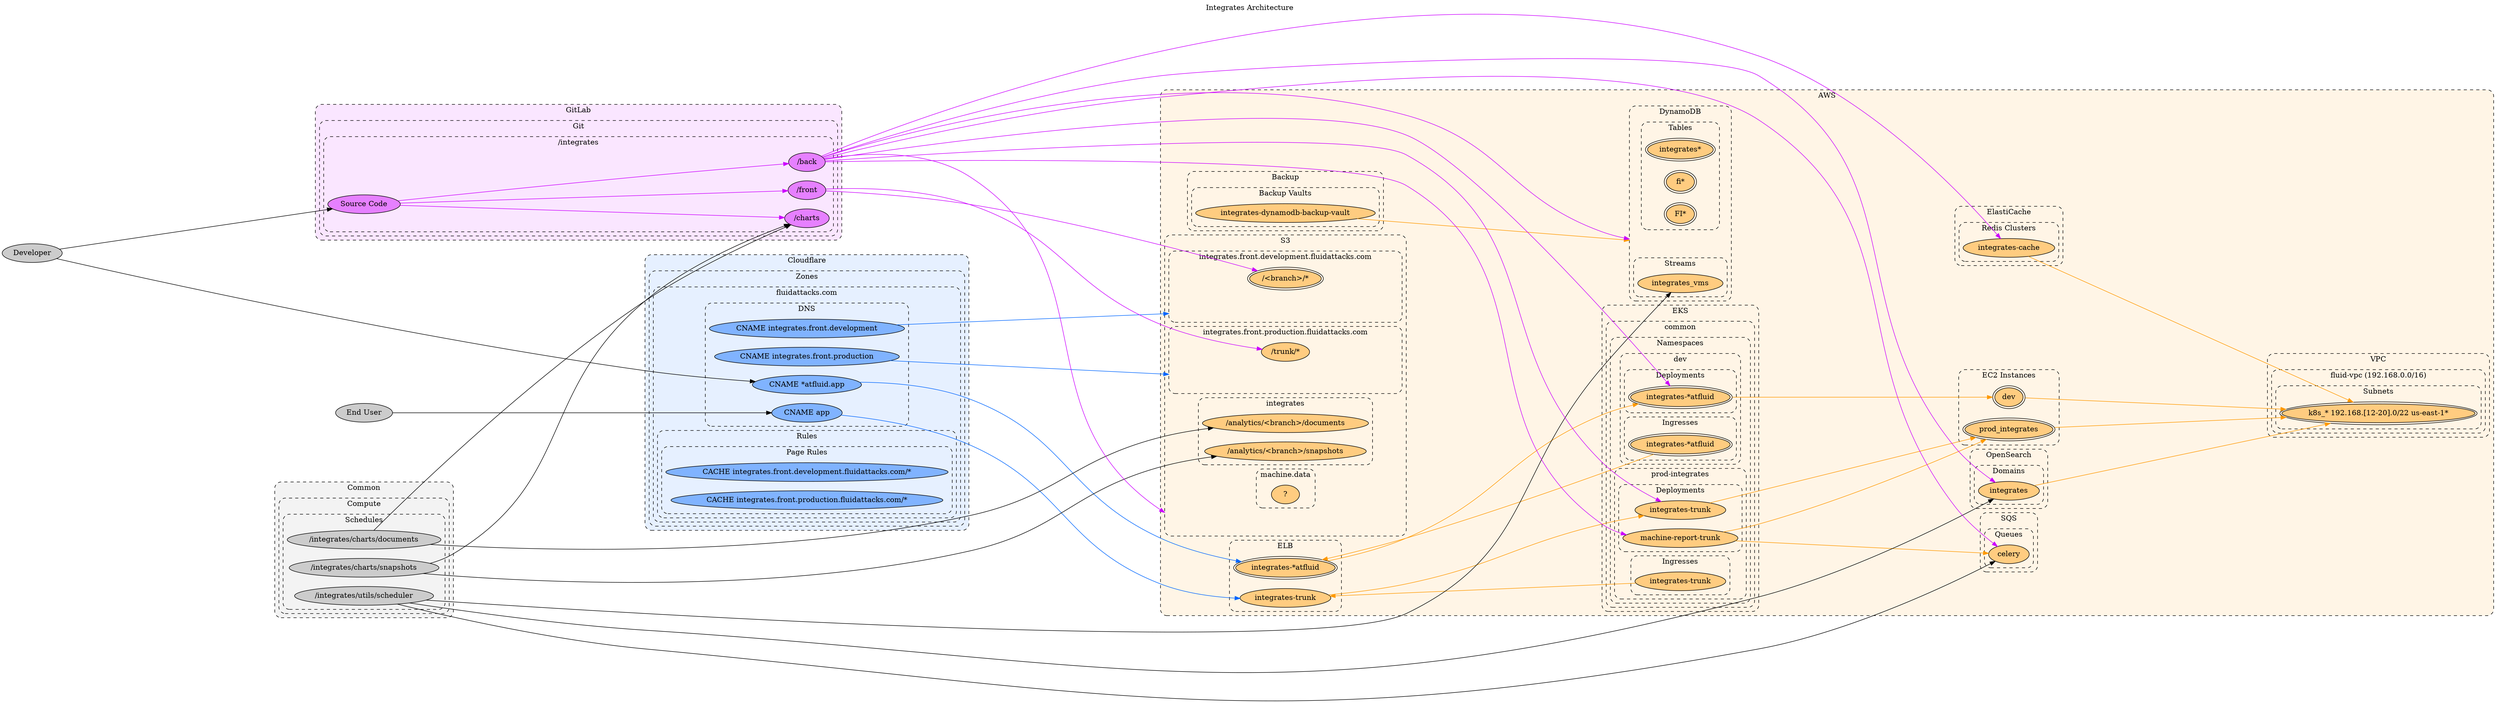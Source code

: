 // SPDX-FileCopyrightText: 2022 Fluid Attacks <development@fluidattacks.com>
//
// SPDX-License-Identifier: MPL-2.0

digraph integates {
  label="Integrates Architecture"
  labelloc="t"
  compound="true"
  rankdir="LR"
  ranksep="6.0"
  scale="scalexy"

  node[style="filled"]
  graph[style="dashed,rounded"]

  subgraph cluster_aws {
    label="AWS"
    bgcolor="0.1 0.1 1.0"
    node[fillcolor="0.1 0.5 1.0"]

    subgraph cluster_aws_backup {
      label="Backup"

      subgraph cluster_aws_backup_vaults {
        label="Backup Vaults"

        aws_backup_vaults_integrates_dynamodb_backup_vault[label="integrates-dynamodb-backup-vault"]
      }
    }

    subgraph cluster_aws_dynamodb {
      label="DynamoDB"

      cluster_aws_dynamodb[label="" style="invis"]

      subgraph cluster_aws_dynamodb_tables {
        label="Tables"

        aws_dynamodb_tables_integrates[label="integrates*" peripheries="2"]
        aws_dynamodb_tables_fi[label="fi*" peripheries="2"]
        aws_dynamodb_tables_FI[label="FI*" peripheries="2"]
      }

      subgraph cluster_aws_dynamodb_streams {
        label="Streams"

        aws_dynamodb_streams_integrates[label="integrates_vms"]
      }
    }

    subgraph cluster_aws_ec2 {
      label="EC2 Instances"

      aws_ec2_dev[label="dev" peripheries="2"]
      aws_ec2_prod_integrates[label="prod_integrates" peripheries="2"]
    }

    subgraph cluster_aws_ec2_elb {
      label="ELB"

      aws_ec2_elb_prod[label="integrates-trunk"]
      aws_ec2_elb_dev[label="integrates-*atfluid" peripheries="2"]
    }

    // certain api calls -> batch /integrates/jobs/execute_machine
    // schedulers requeue_actions -> batch /integrates/jobs/execute_machine
    // schedulers review_machine_executions -> batch /integrates/jobs/execute_machine

    // /integrates/jobs/execute_machine
    //    submit_task --execution-id
    //      -> submits process-machine-result to celery queue (upload vulns in sarifs)

    //    finish_execution
    //    start_execution
    //    start_execution

    subgraph cluster_aws_eks {
      label="EKS"

      subgraph cluster_aws_eks_common {
        label="common"

        subgraph cluster_aws_eks_common_namespaces {
          label="Namespaces"

          subgraph cluster_aws_eks_common_namespaces_dev {
            label="dev"

            subgraph cluster_aws_eks_common_namespaces_dev_deployments {
              label="Deployments"

              aws_eks_common_namespaces_dev_deployments_integrates_atfluid[label="integrates-*atfluid" peripheries="2"]
            }

            subgraph cluster_aws_eks_common_namespaces_dev_ingress {
              label="Ingresses"

              aws_eks_common_namespaces_dev_ingress_dev[label="integrates-*atfluid" peripheries="2"]
            }
          }

          subgraph cluster_aws_eks_common_namespaces_prod_integrates {
            label="prod-integrates"

            subgraph cluster_aws_eks_common_namespaces_prod_integrates_deployments {
              label="Deployments"

              aws_eks_common_namespaces_prod_integrates_deployments_integrates_trunk[label="integrates-trunk"]
              aws_eks_common_namespaces_prod_integrates_deployments_machine_report_trunk[label="machine-report-trunk"]
            }

            subgraph cluster_aws_eks_common_namespaces_prod_integrates_ingress {
              label="Ingresses"

              aws_eks_common_namespaces_prod_integrates_ingress_integrates_trunk[label="integrates-trunk"]
            }
          }
        }
      }
    }

    subgraph cluster_aws_elasticache {
      label="ElastiCache"

      subgraph cluster_aws_elasticache_redis_clusters {
        label="Redis Clusters"

        aws_elasticache_redis_clusters_integrates_cache[label="integrates-cache"]
      }
    }

    subgraph cluster_aws_opensearch {
      label="OpenSearch"

      subgraph cluster_aws_opensearch_domains {
        label="Domains"

        aws_opensearch_domains_integrates[label="integrates"]
      }
    }

    subgraph cluster_aws_s3 {
      label="S3"

      cluster_aws_s3[label="" style="invis"]

      subgraph cluster_aws_s3_integrates {
        label="integrates"

        aws_s3_integrates_analytics_branch_documents[label="/analytics/<branch>/documents"]
        aws_s3_integrates_analytics_branch_snapshots[label="/analytics/<branch>/snapshots"]
      }

      subgraph cluster_aws_s3_integrates_front_dev {
        label="integrates.front.development.fluidattacks.com"

        cluster_aws_s3_integrates_front_dev[label="" style="invis" width="6.0"]
        aws_s3_integrates_front_dev_atfluid[label="/<branch>/*" peripheries="2"]
      }

      subgraph cluster_aws_s3_integrates_front_prod {
        label="integrates.front.production.fluidattacks.com"

        cluster_aws_s3_integrates_front_prod[label="" style="invis" width="6.0"]
        aws_s3_integrates_front_production_trunk[label="/trunk/*"]
      }

      subgraph cluster_aws_s3_machine_data {
        label="machine.data"

        aws_s3_machine_data[label="?"]
      }
    }

    subgraph cluster_aws_sqs {
      label="SQS"

      subgraph cluster_aws_sqs_queues {
        label="Queues"

        aws_sqs_queues_celery[label="celery"]
      }
    }

    subgraph cluster_aws_vpc {
      label="VPC"

      subgraph cluster_aws_vpc_fluid_vpc {
        label="fluid-vpc (192.168.0.0/16)"

        subgraph cluster_aws_vpc_fluid_vpc_subnets {
          label="Subnets"

          cluster_aws_vpc_fluid_vpc_subnets_k8s[label="k8s_* 192.168.[12-20].0/22 us-east-1*" peripheries="2"]
        }
      }
    }
  }

  subgraph cluster_cloudflare {
    label="Cloudflare"
    bgcolor="0.6 0.1 1.0"
    node[fillcolor="0.6 0.5 1.0"]

    subgraph cluster_cloudflare_zones {
      label="Zones"

      subgraph cluster_cloudflare_zone_fluidattacks_com {
        label="fluidattacks.com"

        subgraph cluster_cloudflare_zone_fluidattacks_com_dns {
          label="DNS"

          cloudflare_zone_fluidattacks_com_dns_cname_app[label="CNAME app"]
          cloudflare_zone_fluidattacks_com_dns_cname_atfluid_app[label="CNAME *atfluid.app"]
          cloudflare_zone_fluidattacks_com_dns_cname_integrates_front_development[label="CNAME integrates.front.development"]
          cloudflare_zone_fluidattacks_com_dns_cname_integrates_front_production[label="CNAME integrates.front.production"]
        }

        subgraph cluster_cloudflare_zone_fluidattacks_com_rules {
          label="Rules"

          subgraph cluster_cloudflare_zone_fluidattacks_com_page_rules {
            label="Page Rules"

            cloudflare_zone_fluidattacks_com_page_rules_integrates_front_dev[label="CACHE integrates.front.development.fluidattacks.com/*"]
            cloudflare_zone_fluidattacks_com_page_rules_integrates_front_prod[label="CACHE integrates.front.production.fluidattacks.com/*"]
          }
        }
      }
    }
  }

  subgraph cluster_common {
    label="Common"
    bgcolor="0.0 0.0 0.95"
    node[fillcolor="0.0 0.0 0.8"]

    subgraph cluster_common_compute {
      label="Compute"

      subgraph cluster_common_compute_schedules {
        label="Schedules"

        common_compute_schedules_integrates_charts_documents[label="/integrates/charts/documents"]
        common_compute_schedules_integrates_charts_snapshots[label="/integrates/charts/snapshots"]
        common_compute_schedules_integrates_utils_scheduler[label="/integrates/utils/scheduler"]
      }
    }
  }

  subgraph cluster_gitlab {
    label="GitLab"
    bgcolor="0.8 0.1 1.0"
    node[fillcolor="0.8 0.5 1.0"]

    subgraph cluster_gitlab_git {
      label="Git"

      subgraph cluster_gitlab_integrates {
        label="/integrates"

        gitlab_integrates[label="Source Code"]
        gitlab_integrates_back[label="/back"]
        gitlab_integrates_charts[label="/charts"]
        gitlab_integrates_front[label="/front"]
      }
    }
  }

  edge[color="0.1 1.0 1.0"]
  aws_ec2_elb_dev -> aws_eks_common_namespaces_dev_deployments_integrates_atfluid[]
  aws_ec2_elb_prod -> aws_eks_common_namespaces_prod_integrates_deployments_integrates_trunk[]
  aws_eks_common_namespaces_dev_ingress_dev -> aws_ec2_elb_dev[]
  aws_eks_common_namespaces_prod_integrates_ingress_integrates_trunk -> aws_ec2_elb_prod[]
  aws_ec2_dev -> cluster_aws_vpc_fluid_vpc_subnets_k8s[]
  aws_ec2_prod_integrates -> cluster_aws_vpc_fluid_vpc_subnets_k8s[]
  aws_backup_vaults_integrates_dynamodb_backup_vault -> cluster_aws_dynamodb[lhead="cluster_aws_dynamodb"]
  aws_eks_common_namespaces_dev_deployments_integrates_atfluid -> aws_ec2_dev[]
  aws_eks_common_namespaces_prod_integrates_deployments_integrates_trunk -> aws_ec2_prod_integrates[]
  aws_eks_common_namespaces_prod_integrates_deployments_machine_report_trunk -> aws_sqs_queues_celery[]
  aws_eks_common_namespaces_prod_integrates_deployments_machine_report_trunk -> aws_ec2_prod_integrates[]
  aws_elasticache_redis_clusters_integrates_cache -> cluster_aws_vpc_fluid_vpc_subnets_k8s[]
  aws_opensearch_domains_integrates -> cluster_aws_vpc_fluid_vpc_subnets_k8s[]

  edge[color="0.6 1.0 1.0"]
  cloudflare_zone_fluidattacks_com_dns_cname_app -> aws_ec2_elb_prod[]
  cloudflare_zone_fluidattacks_com_dns_cname_atfluid_app -> aws_ec2_elb_dev[]
  cloudflare_zone_fluidattacks_com_dns_cname_integrates_front_development -> cluster_aws_s3_integrates_front_dev[lhead="cluster_aws_s3_integrates_front_dev"]
  cloudflare_zone_fluidattacks_com_dns_cname_integrates_front_production -> cluster_aws_s3_integrates_front_prod[lhead="cluster_aws_s3_integrates_front_prod"]

  edge[color="0.8 1.0 1.0"]
  gitlab_integrates -> gitlab_integrates_back[]
  gitlab_integrates -> gitlab_integrates_charts[]
  gitlab_integrates -> gitlab_integrates_front[]
  gitlab_integrates_back -> aws_sqs_queues_celery[]
  gitlab_integrates_back -> aws_elasticache_redis_clusters_integrates_cache[]
  gitlab_integrates_back -> aws_opensearch_domains_integrates[]
  gitlab_integrates_back -> aws_eks_common_namespaces_dev_deployments_integrates_atfluid[]
  gitlab_integrates_back -> aws_eks_common_namespaces_prod_integrates_deployments_integrates_trunk[]
  gitlab_integrates_back -> aws_eks_common_namespaces_prod_integrates_deployments_machine_report_trunk[]
  gitlab_integrates_back -> cluster_aws_dynamodb[lhead="cluster_aws_dynamodb"]
  gitlab_integrates_back -> cluster_aws_s3[lhead="cluster_aws_s3"]
  gitlab_integrates_front -> aws_s3_integrates_front_dev_atfluid[]
  gitlab_integrates_front -> aws_s3_integrates_front_production_trunk[]

  node[fillcolor="0.0 0.0 0.8"]
  end_user[label="End User"]
  developer[label="Developer"]

  edge[color="0.0 0.0 0.0"]
  common_compute_schedules_integrates_charts_documents -> aws_s3_integrates_analytics_branch_documents[]
  common_compute_schedules_integrates_charts_documents -> gitlab_integrates_charts[]
  common_compute_schedules_integrates_charts_snapshots -> aws_s3_integrates_analytics_branch_snapshots[]
  common_compute_schedules_integrates_charts_snapshots -> gitlab_integrates_charts[]
  common_compute_schedules_integrates_utils_scheduler -> aws_sqs_queues_celery[]
  common_compute_schedules_integrates_utils_scheduler -> aws_opensearch_domains_integrates[]
  common_compute_schedules_integrates_utils_scheduler -> aws_dynamodb_streams_integrates
  end_user -> cloudflare_zone_fluidattacks_com_dns_cname_app[]
  developer -> cloudflare_zone_fluidattacks_com_dns_cname_atfluid_app[]
  developer -> gitlab_integrates[]
}
